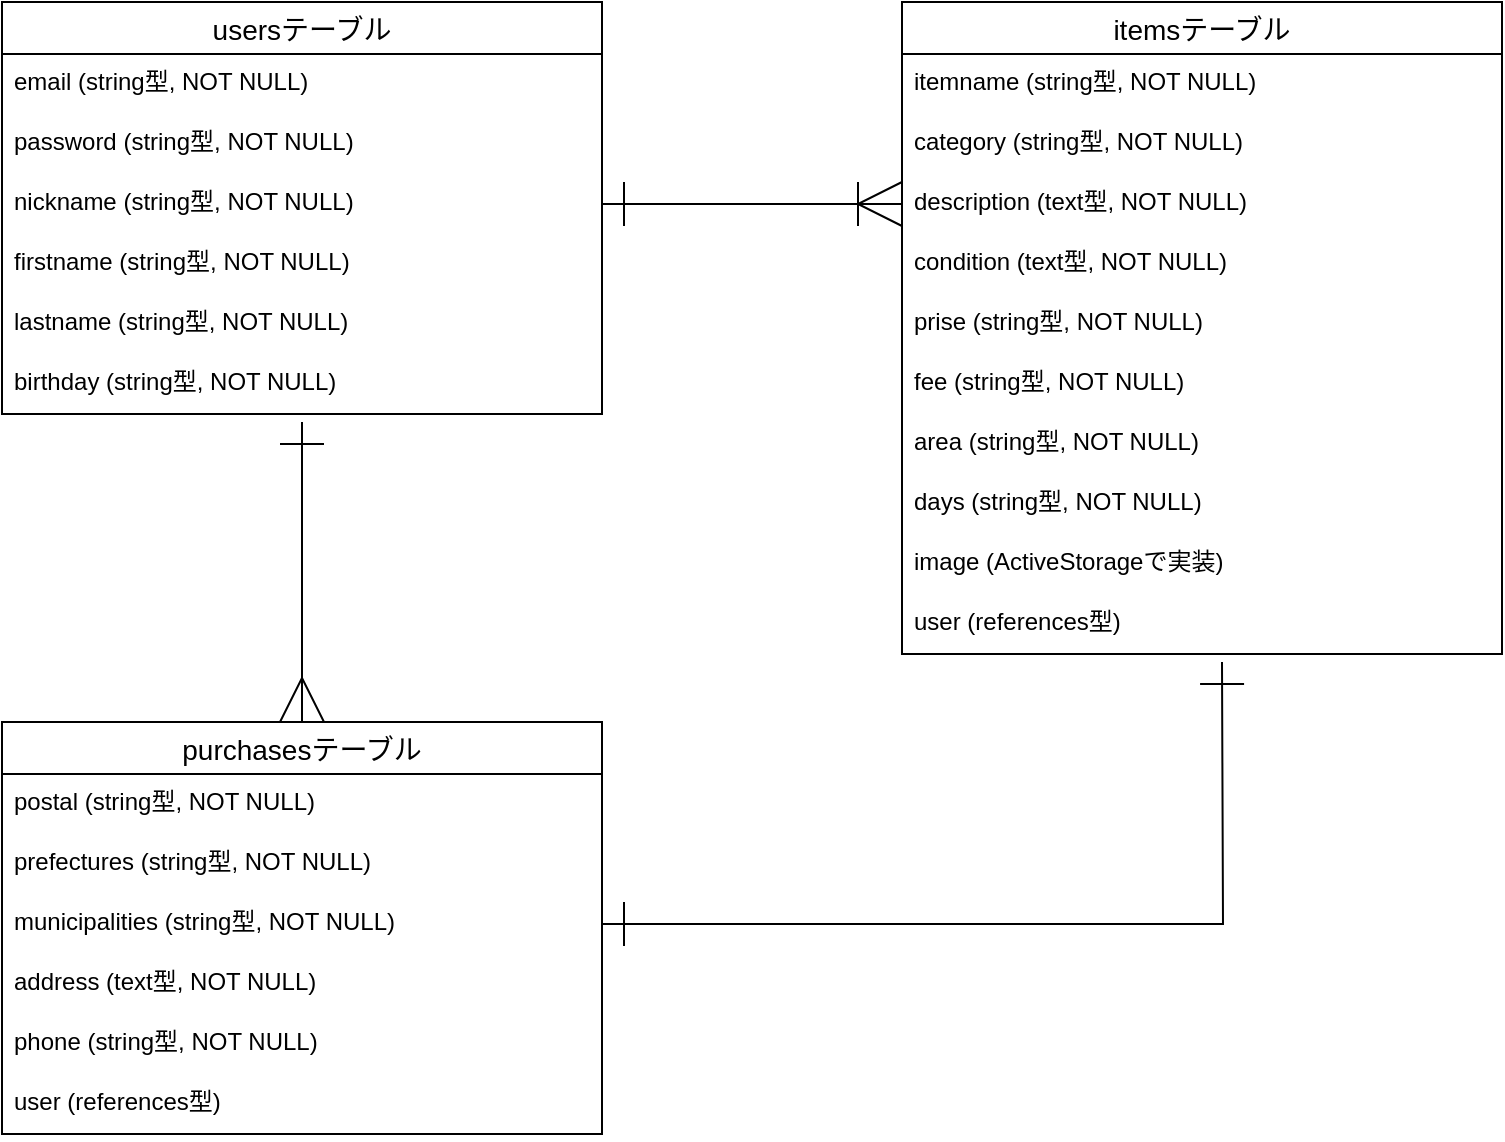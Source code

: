 <mxfile version="13.10.0" type="embed" pages="4">
    <diagram id="Hb_4WMIjJQylPC8RAgKZ" name="ページ1">
        <mxGraphModel dx="764" dy="713" grid="1" gridSize="10" guides="1" tooltips="1" connect="1" arrows="1" fold="1" page="1" pageScale="1" pageWidth="827" pageHeight="1169" math="0" shadow="0">
            <root>
                <mxCell id="0"/>
                <mxCell id="1" parent="0"/>
                <object label="usersテーブル" placeholders="1" id="fzOdPWKKcA8GDt5_T5zp-62">
                    <mxCell style="swimlane;fontStyle=0;childLayout=stackLayout;horizontal=1;startSize=26;horizontalStack=0;resizeParent=1;resizeParentMax=0;resizeLast=0;collapsible=1;marginBottom=0;align=center;fontSize=14;" vertex="1" parent="1">
                        <mxGeometry width="300" height="206" as="geometry"/>
                    </mxCell>
                </object>
                <mxCell id="fzOdPWKKcA8GDt5_T5zp-63" value="email (string型, NOT NULL)" style="text;strokeColor=none;fillColor=none;spacingLeft=4;spacingRight=4;overflow=hidden;rotatable=0;points=[[0,0.5],[1,0.5]];portConstraint=eastwest;fontSize=12;" vertex="1" parent="fzOdPWKKcA8GDt5_T5zp-62">
                    <mxGeometry y="26" width="300" height="30" as="geometry"/>
                </mxCell>
                <mxCell id="fzOdPWKKcA8GDt5_T5zp-68" value="password (string型, NOT NULL)" style="text;strokeColor=none;fillColor=none;spacingLeft=4;spacingRight=4;overflow=hidden;rotatable=0;points=[[0,0.5],[1,0.5]];portConstraint=eastwest;fontSize=12;" vertex="1" parent="fzOdPWKKcA8GDt5_T5zp-62">
                    <mxGeometry y="56" width="300" height="30" as="geometry"/>
                </mxCell>
                <mxCell id="fzOdPWKKcA8GDt5_T5zp-69" value="nickname (string型, NOT NULL)" style="text;strokeColor=none;fillColor=none;spacingLeft=4;spacingRight=4;overflow=hidden;rotatable=0;points=[[0,0.5],[1,0.5]];portConstraint=eastwest;fontSize=12;" vertex="1" parent="fzOdPWKKcA8GDt5_T5zp-62">
                    <mxGeometry y="86" width="300" height="30" as="geometry"/>
                </mxCell>
                <mxCell id="fzOdPWKKcA8GDt5_T5zp-70" value="firstname (string型, NOT NULL)" style="text;strokeColor=none;fillColor=none;spacingLeft=4;spacingRight=4;overflow=hidden;rotatable=0;points=[[0,0.5],[1,0.5]];portConstraint=eastwest;fontSize=12;" vertex="1" parent="fzOdPWKKcA8GDt5_T5zp-62">
                    <mxGeometry y="116" width="300" height="30" as="geometry"/>
                </mxCell>
                <mxCell id="fzOdPWKKcA8GDt5_T5zp-71" value="lastname (string型, NOT NULL)" style="text;strokeColor=none;fillColor=none;spacingLeft=4;spacingRight=4;overflow=hidden;rotatable=0;points=[[0,0.5],[1,0.5]];portConstraint=eastwest;fontSize=12;" vertex="1" parent="fzOdPWKKcA8GDt5_T5zp-62">
                    <mxGeometry y="146" width="300" height="30" as="geometry"/>
                </mxCell>
                <mxCell id="fzOdPWKKcA8GDt5_T5zp-72" value="birthday (string型, NOT NULL)" style="text;strokeColor=none;fillColor=none;spacingLeft=4;spacingRight=4;overflow=hidden;rotatable=0;points=[[0,0.5],[1,0.5]];portConstraint=eastwest;fontSize=12;" vertex="1" parent="fzOdPWKKcA8GDt5_T5zp-62">
                    <mxGeometry y="176" width="300" height="30" as="geometry"/>
                </mxCell>
                <object label="itemsテーブル" placeholders="1" id="fzOdPWKKcA8GDt5_T5zp-73">
                    <mxCell style="swimlane;fontStyle=0;childLayout=stackLayout;horizontal=1;startSize=26;horizontalStack=0;resizeParent=1;resizeParentMax=0;resizeLast=0;collapsible=1;marginBottom=0;align=center;fontSize=14;" vertex="1" parent="1">
                        <mxGeometry x="450" width="300" height="326" as="geometry"/>
                    </mxCell>
                </object>
                <mxCell id="fzOdPWKKcA8GDt5_T5zp-74" value="itemname (string型, NOT NULL)" style="text;strokeColor=none;fillColor=none;spacingLeft=4;spacingRight=4;overflow=hidden;rotatable=0;points=[[0,0.5],[1,0.5]];portConstraint=eastwest;fontSize=12;" vertex="1" parent="fzOdPWKKcA8GDt5_T5zp-73">
                    <mxGeometry y="26" width="300" height="30" as="geometry"/>
                </mxCell>
                <mxCell id="fzOdPWKKcA8GDt5_T5zp-75" value="category (string型, NOT NULL)" style="text;strokeColor=none;fillColor=none;spacingLeft=4;spacingRight=4;overflow=hidden;rotatable=0;points=[[0,0.5],[1,0.5]];portConstraint=eastwest;fontSize=12;" vertex="1" parent="fzOdPWKKcA8GDt5_T5zp-73">
                    <mxGeometry y="56" width="300" height="30" as="geometry"/>
                </mxCell>
                <mxCell id="fzOdPWKKcA8GDt5_T5zp-76" value="description (text型, NOT NULL)" style="text;strokeColor=none;fillColor=none;spacingLeft=4;spacingRight=4;overflow=hidden;rotatable=0;points=[[0,0.5],[1,0.5]];portConstraint=eastwest;fontSize=12;" vertex="1" parent="fzOdPWKKcA8GDt5_T5zp-73">
                    <mxGeometry y="86" width="300" height="30" as="geometry"/>
                </mxCell>
                <mxCell id="fzOdPWKKcA8GDt5_T5zp-77" value="condition (text型, NOT NULL)" style="text;strokeColor=none;fillColor=none;spacingLeft=4;spacingRight=4;overflow=hidden;rotatable=0;points=[[0,0.5],[1,0.5]];portConstraint=eastwest;fontSize=12;" vertex="1" parent="fzOdPWKKcA8GDt5_T5zp-73">
                    <mxGeometry y="116" width="300" height="30" as="geometry"/>
                </mxCell>
                <mxCell id="fzOdPWKKcA8GDt5_T5zp-78" value="prise (string型, NOT NULL)" style="text;strokeColor=none;fillColor=none;spacingLeft=4;spacingRight=4;overflow=hidden;rotatable=0;points=[[0,0.5],[1,0.5]];portConstraint=eastwest;fontSize=12;" vertex="1" parent="fzOdPWKKcA8GDt5_T5zp-73">
                    <mxGeometry y="146" width="300" height="30" as="geometry"/>
                </mxCell>
                <mxCell id="fzOdPWKKcA8GDt5_T5zp-79" value="fee (string型, NOT NULL)" style="text;strokeColor=none;fillColor=none;spacingLeft=4;spacingRight=4;overflow=hidden;rotatable=0;points=[[0,0.5],[1,0.5]];portConstraint=eastwest;fontSize=12;" vertex="1" parent="fzOdPWKKcA8GDt5_T5zp-73">
                    <mxGeometry y="176" width="300" height="30" as="geometry"/>
                </mxCell>
                <mxCell id="fzOdPWKKcA8GDt5_T5zp-81" style="edgeStyle=none;rounded=0;orthogonalLoop=1;jettySize=auto;html=1;exitX=0;exitY=0.5;exitDx=0;exitDy=0;" edge="1" parent="fzOdPWKKcA8GDt5_T5zp-73" source="fzOdPWKKcA8GDt5_T5zp-79" target="fzOdPWKKcA8GDt5_T5zp-79">
                    <mxGeometry relative="1" as="geometry"/>
                </mxCell>
                <mxCell id="fzOdPWKKcA8GDt5_T5zp-82" value="area (string型, NOT NULL)" style="text;strokeColor=none;fillColor=none;spacingLeft=4;spacingRight=4;overflow=hidden;rotatable=0;points=[[0,0.5],[1,0.5]];portConstraint=eastwest;fontSize=12;" vertex="1" parent="fzOdPWKKcA8GDt5_T5zp-73">
                    <mxGeometry y="206" width="300" height="30" as="geometry"/>
                </mxCell>
                <mxCell id="fzOdPWKKcA8GDt5_T5zp-83" value="days (string型, NOT NULL)" style="text;strokeColor=none;fillColor=none;spacingLeft=4;spacingRight=4;overflow=hidden;rotatable=0;points=[[0,0.5],[1,0.5]];portConstraint=eastwest;fontSize=12;" vertex="1" parent="fzOdPWKKcA8GDt5_T5zp-73">
                    <mxGeometry y="236" width="300" height="30" as="geometry"/>
                </mxCell>
                <mxCell id="fzOdPWKKcA8GDt5_T5zp-84" value="image (ActiveStorageで実装)" style="text;strokeColor=none;fillColor=none;spacingLeft=4;spacingRight=4;overflow=hidden;rotatable=0;points=[[0,0.5],[1,0.5]];portConstraint=eastwest;fontSize=12;" vertex="1" parent="fzOdPWKKcA8GDt5_T5zp-73">
                    <mxGeometry y="266" width="300" height="30" as="geometry"/>
                </mxCell>
                <mxCell id="fzOdPWKKcA8GDt5_T5zp-85" value="user (references型)" style="text;strokeColor=none;fillColor=none;spacingLeft=4;spacingRight=4;overflow=hidden;rotatable=0;points=[[0,0.5],[1,0.5]];portConstraint=eastwest;fontSize=12;" vertex="1" parent="fzOdPWKKcA8GDt5_T5zp-73">
                    <mxGeometry y="296" width="300" height="30" as="geometry"/>
                </mxCell>
                <mxCell id="fzOdPWKKcA8GDt5_T5zp-127" style="edgeStyle=orthogonalEdgeStyle;rounded=0;orthogonalLoop=1;jettySize=auto;html=1;exitX=0.5;exitY=0;exitDx=0;exitDy=0;startArrow=ERmany;startFill=0;startSize=20;endArrow=ERone;endFill=0;endSize=20;strokeWidth=1;" edge="1" parent="1" source="fzOdPWKKcA8GDt5_T5zp-86">
                    <mxGeometry relative="1" as="geometry">
                        <mxPoint x="150" y="210" as="targetPoint"/>
                    </mxGeometry>
                </mxCell>
                <object label="purchasesテーブル" placeholders="1" id="fzOdPWKKcA8GDt5_T5zp-86">
                    <mxCell style="swimlane;fontStyle=0;childLayout=stackLayout;horizontal=1;startSize=26;horizontalStack=0;resizeParent=1;resizeParentMax=0;resizeLast=0;collapsible=1;marginBottom=0;align=center;fontSize=14;" vertex="1" parent="1">
                        <mxGeometry y="360" width="300" height="206" as="geometry">
                            <mxRectangle y="360" width="150" height="26" as="alternateBounds"/>
                        </mxGeometry>
                    </mxCell>
                </object>
                <mxCell id="fzOdPWKKcA8GDt5_T5zp-87" value="postal (string型, NOT NULL)" style="text;strokeColor=none;fillColor=none;spacingLeft=4;spacingRight=4;overflow=hidden;rotatable=0;points=[[0,0.5],[1,0.5]];portConstraint=eastwest;fontSize=12;" vertex="1" parent="fzOdPWKKcA8GDt5_T5zp-86">
                    <mxGeometry y="26" width="300" height="30" as="geometry"/>
                </mxCell>
                <mxCell id="fzOdPWKKcA8GDt5_T5zp-88" value="prefectures (string型, NOT NULL)" style="text;strokeColor=none;fillColor=none;spacingLeft=4;spacingRight=4;overflow=hidden;rotatable=0;points=[[0,0.5],[1,0.5]];portConstraint=eastwest;fontSize=12;" vertex="1" parent="fzOdPWKKcA8GDt5_T5zp-86">
                    <mxGeometry y="56" width="300" height="30" as="geometry"/>
                </mxCell>
                <mxCell id="fzOdPWKKcA8GDt5_T5zp-89" value="municipalities (string型, NOT NULL)" style="text;strokeColor=none;fillColor=none;spacingLeft=4;spacingRight=4;overflow=hidden;rotatable=0;points=[[0,0.5],[1,0.5]];portConstraint=eastwest;fontSize=12;" vertex="1" parent="fzOdPWKKcA8GDt5_T5zp-86">
                    <mxGeometry y="86" width="300" height="30" as="geometry"/>
                </mxCell>
                <mxCell id="fzOdPWKKcA8GDt5_T5zp-90" value="address (text型, NOT NULL)" style="text;strokeColor=none;fillColor=none;spacingLeft=4;spacingRight=4;overflow=hidden;rotatable=0;points=[[0,0.5],[1,0.5]];portConstraint=eastwest;fontSize=12;" vertex="1" parent="fzOdPWKKcA8GDt5_T5zp-86">
                    <mxGeometry y="116" width="300" height="30" as="geometry"/>
                </mxCell>
                <mxCell id="fzOdPWKKcA8GDt5_T5zp-91" value="phone (string型, NOT NULL)" style="text;strokeColor=none;fillColor=none;spacingLeft=4;spacingRight=4;overflow=hidden;rotatable=0;points=[[0,0.5],[1,0.5]];portConstraint=eastwest;fontSize=12;" vertex="1" parent="fzOdPWKKcA8GDt5_T5zp-86">
                    <mxGeometry y="146" width="300" height="30" as="geometry"/>
                </mxCell>
                <mxCell id="fzOdPWKKcA8GDt5_T5zp-92" value="user (references型)" style="text;strokeColor=none;fillColor=none;spacingLeft=4;spacingRight=4;overflow=hidden;rotatable=0;points=[[0,0.5],[1,0.5]];portConstraint=eastwest;fontSize=12;" vertex="1" parent="fzOdPWKKcA8GDt5_T5zp-86">
                    <mxGeometry y="176" width="300" height="30" as="geometry"/>
                </mxCell>
                <mxCell id="fzOdPWKKcA8GDt5_T5zp-125" style="edgeStyle=orthogonalEdgeStyle;rounded=0;orthogonalLoop=1;jettySize=auto;html=1;exitX=1;exitY=0.5;exitDx=0;exitDy=0;startArrow=ERone;startFill=0;startSize=20;endArrow=ERoneToMany;endFill=0;endSize=20;strokeWidth=1;" edge="1" parent="fzOdPWKKcA8GDt5_T5zp-86" source="fzOdPWKKcA8GDt5_T5zp-89" target="fzOdPWKKcA8GDt5_T5zp-89">
                    <mxGeometry relative="1" as="geometry"/>
                </mxCell>
                <mxCell id="fzOdPWKKcA8GDt5_T5zp-116" style="edgeStyle=orthogonalEdgeStyle;rounded=0;orthogonalLoop=1;jettySize=auto;html=1;exitX=1;exitY=0.5;exitDx=0;exitDy=0;" edge="1" parent="fzOdPWKKcA8GDt5_T5zp-86" source="fzOdPWKKcA8GDt5_T5zp-89" target="fzOdPWKKcA8GDt5_T5zp-89">
                    <mxGeometry relative="1" as="geometry"/>
                </mxCell>
                <mxCell id="fzOdPWKKcA8GDt5_T5zp-123" style="edgeStyle=orthogonalEdgeStyle;rounded=0;orthogonalLoop=1;jettySize=auto;html=1;exitX=1;exitY=0.5;exitDx=0;exitDy=0;entryX=0;entryY=0.5;entryDx=0;entryDy=0;startArrow=ERone;startFill=0;startSize=20;endArrow=ERoneToMany;endFill=0;endSize=20;strokeWidth=1;" edge="1" parent="1" source="fzOdPWKKcA8GDt5_T5zp-69" target="fzOdPWKKcA8GDt5_T5zp-76">
                    <mxGeometry relative="1" as="geometry"/>
                </mxCell>
                <mxCell id="fzOdPWKKcA8GDt5_T5zp-126" style="edgeStyle=orthogonalEdgeStyle;rounded=0;orthogonalLoop=1;jettySize=auto;html=1;exitX=1;exitY=0.5;exitDx=0;exitDy=0;startArrow=ERone;startFill=0;startSize=20;endArrow=ERone;endFill=0;endSize=20;strokeWidth=1;" edge="1" parent="1" source="fzOdPWKKcA8GDt5_T5zp-89">
                    <mxGeometry relative="1" as="geometry">
                        <mxPoint x="610" y="330" as="targetPoint"/>
                    </mxGeometry>
                </mxCell>
            </root>
        </mxGraphModel>
    </diagram>
    <diagram id="Zi5-_4Lhi4l5NWVDMdh0" name="ページ2">
        <mxGraphModel dx="44" dy="569" grid="1" gridSize="10" guides="1" tooltips="1" connect="1" arrows="1" fold="1" page="1" pageScale="1" pageWidth="827" pageHeight="1169" math="0" shadow="0">
            <root>
                <mxCell id="6eklf326OK8vymz3tCnD-0"/>
                <mxCell id="6eklf326OK8vymz3tCnD-1" parent="6eklf326OK8vymz3tCnD-0"/>
            </root>
        </mxGraphModel>
    </diagram>
    <diagram id="d1asAG5BwRQU6bYJ-sj0" name="ページ3">
        <mxGraphModel dx="44" dy="569" grid="1" gridSize="10" guides="1" tooltips="1" connect="1" arrows="1" fold="1" page="1" pageScale="1" pageWidth="827" pageHeight="1169" math="0" shadow="0">
            <root>
                <mxCell id="0ESRGBbOXtZ-YjkmcGE5-0"/>
                <mxCell id="0ESRGBbOXtZ-YjkmcGE5-1" parent="0ESRGBbOXtZ-YjkmcGE5-0"/>
            </root>
        </mxGraphModel>
    </diagram>
    <diagram id="zhkJYlFbYoBFdExFYMCA" name="ページ4">
        <mxGraphModel dx="780" dy="713" grid="1" gridSize="10" guides="1" tooltips="1" connect="1" arrows="1" fold="1" page="1" pageScale="1" pageWidth="827" pageHeight="1169" math="0" shadow="0">
            <root>
                <mxCell id="m-usZqDSka2PJcU38UqK-0"/>
                <mxCell id="m-usZqDSka2PJcU38UqK-1" parent="m-usZqDSka2PJcU38UqK-0"/>
            </root>
        </mxGraphModel>
    </diagram>
</mxfile>